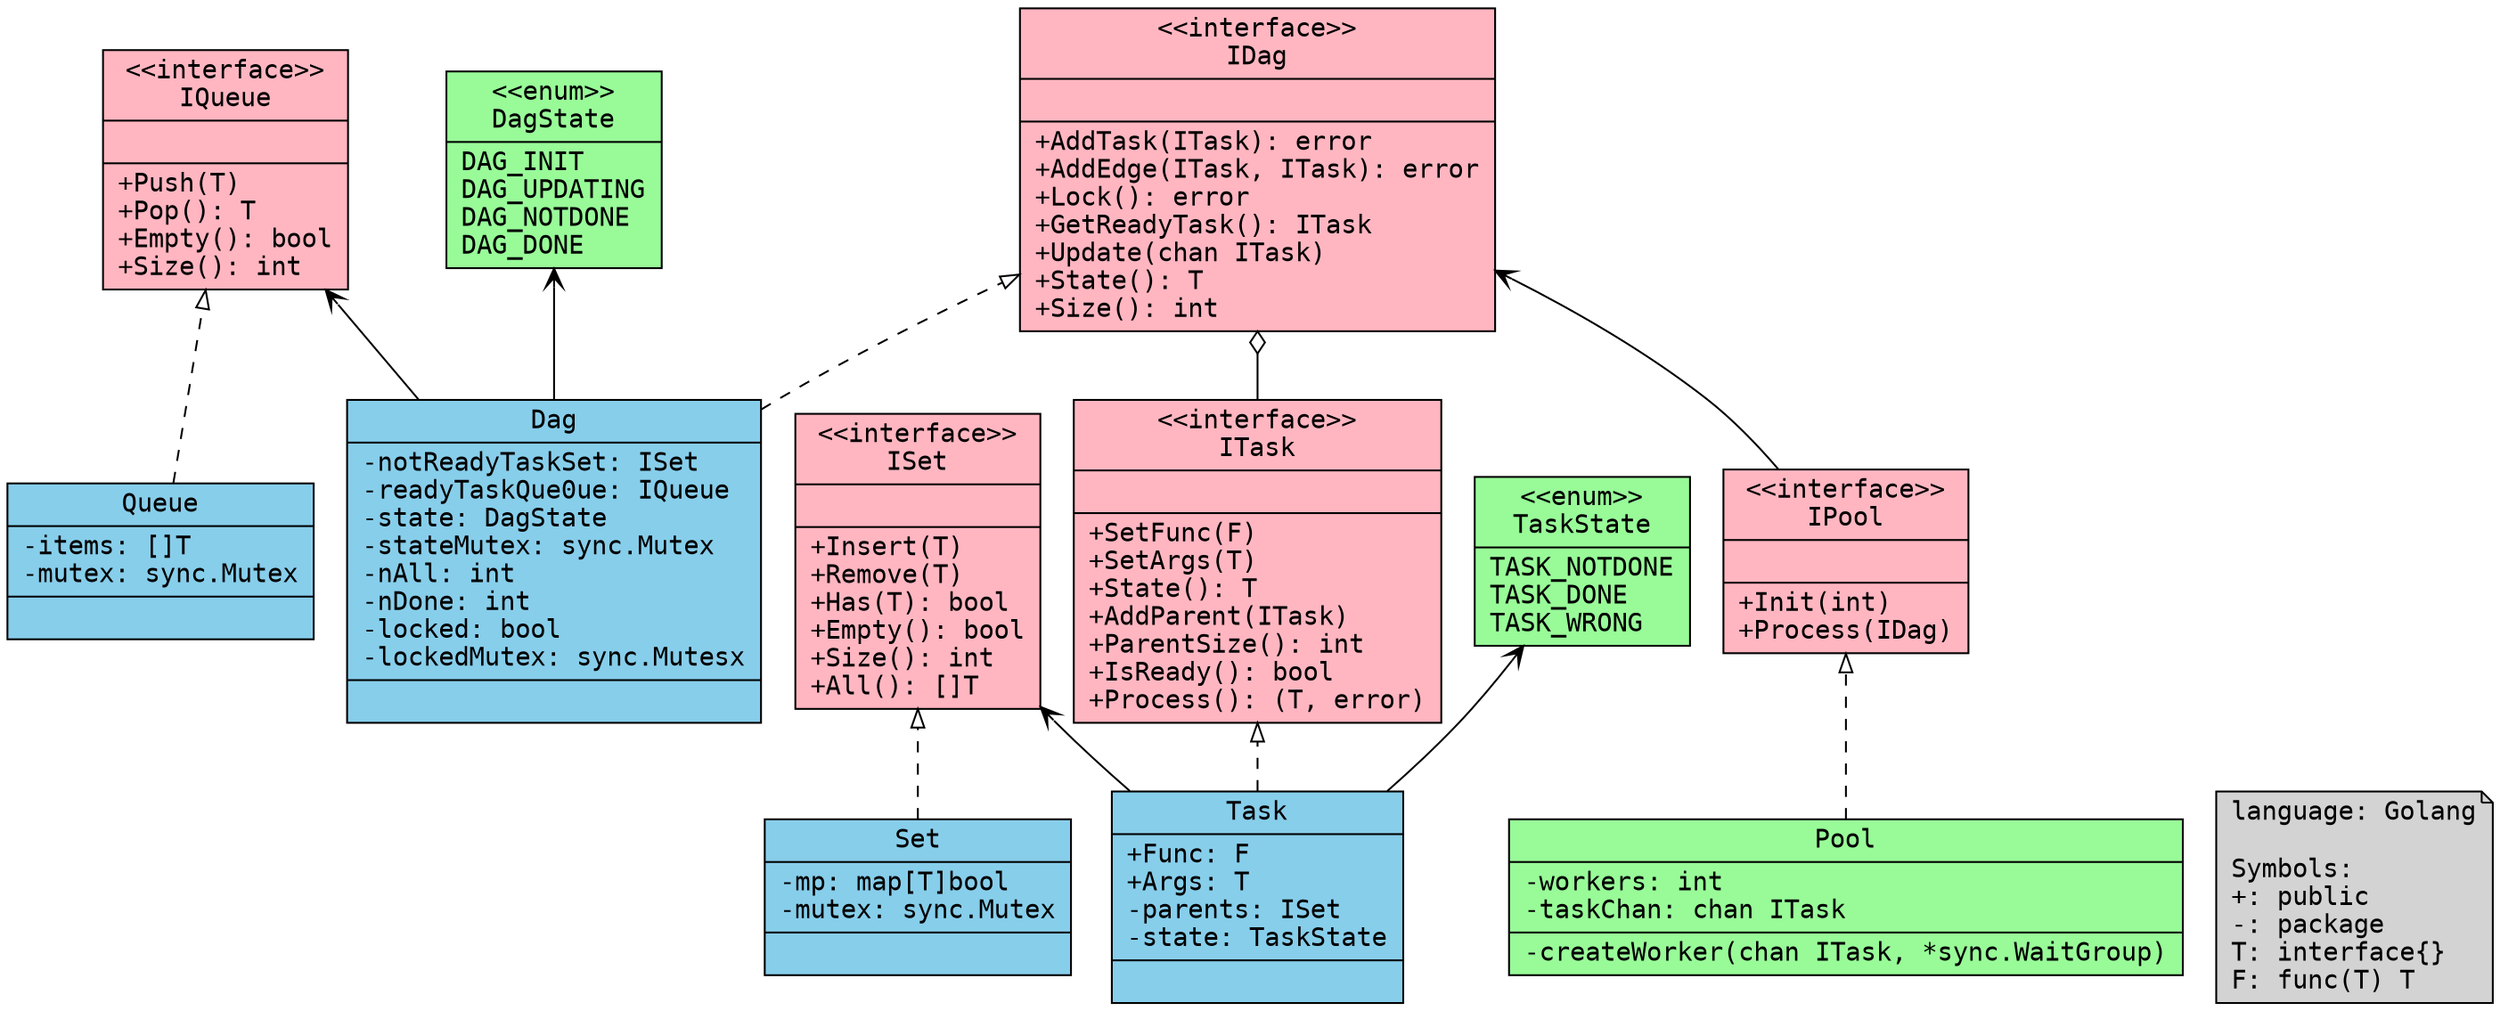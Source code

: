 digraph stargo {
    rankdir=BT

    graph [fontname = "Inconsolata"];
    node [fontname = "Inconsolata"];
    edge [fontname = "Inconsolata"];

    node [
        shape = "record"
        style = "filled"
        fillcolor = "lightpink"
    ]

    IQueue [
        label = "{\<\<interface\>\>\nIQueue||+Push(T)\l+Pop(): T\l+Empty(): bool\l+Size(): int\l}"
    ]

    ISet [
        label = "{\<\<interface\>\>\nISet||+Insert(T)\l+Remove(T)\l+Has(T): bool\l+Empty(): bool\l+Size(): int\l+All(): []T\l}"
    ]

    ITask [
        label = "{\<\<interface\>\>\nITask||+SetFunc(F)\l+SetArgs(T)\l+State(): T\l+AddParent(ITask)\l+ParentSize(): int\l+IsReady(): bool\l+Process(): (T, error)\l}"
    ]

    IDag [
        label = "{\<\<interface\>\>\nIDag||+AddTask(ITask): error\l+AddEdge(ITask, ITask): error\l+Lock(): error\l+GetReadyTask(): ITask\l+Update(chan ITask)\l+State(): T\l+Size(): int\l}"
    ]

    IPool [
        label = "{\<\<interface\>\>\nIPool||+Init(int)\l+Process(IDag)\l}"
    ]

    node [
        fillcolor = "skyblue"
    ]

    Queue [
        label = "{Queue|-items: []T\l-mutex: sync.Mutex\l|}"
    ]

    Set [
        label = "{Set|-mp: map[T]bool\l-mutex: sync.Mutex\l|}"
    ]

    Task [
        label = "{Task|+Func: F\l+Args: T\l-parents: ISet\l-state: TaskState\l|}"
    ]

    Dag [
        label = "{Dag|-notReadyTaskSet: ISet\l-readyTaskQue0ue: IQueue\l-state: DagState\l-stateMutex: sync.Mutex\l-nAll: int\l-nDone: int\l-locked: bool\l-lockedMutex: sync.Mutesx\l|}"
    ]

    node [
        fillcolor = "palegreen"
    ]

    TaskState [
        label = "{\<\<enum\>\>\nTaskState\n|TASK_NOTDONE\lTASK_DONE\lTASK_WRONG\l}"
    ]

    DagState [
        label = "{\<\<enum\>\>\nDagState\n|DAG_INIT\lDAG_UPDATING\lDAG_NOTDONE\lDAG_DONE\l}"
    ]

    Pool [
        label = "{Pool|-workers: int\l-taskChan: chan ITask\l|-createWorker(chan ITask, *sync.WaitGroup)}"
    ]
    node [
        shape = "note"
        fillcolor = "lightgray"
    ]

    note01 [
        label = "language: Golang\l\lSymbols:\l+: public\l-: package\lT: interface{}\lF: func(T) T\l"
    ]


    edge [
        style=dashed 
        arrowhead=empty
    ]

    Queue -> IQueue
    Set -> ISet
    Task -> ITask 
    Dag -> IDag 
    Pool -> IPool

    edge [
        style=solid
        arrowhead=vee
    ]

    Task -> ISet
    Task -> TaskState
    Dag -> IQueue
    Dag -> DagState
    IPool -> IDag 

    edge [
        style=solid
        arrowhead=odiamond
    ]

    ITask -> IDag


}